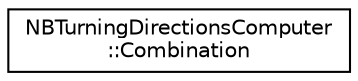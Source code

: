 digraph "Graphical Class Hierarchy"
{
  edge [fontname="Helvetica",fontsize="10",labelfontname="Helvetica",labelfontsize="10"];
  node [fontname="Helvetica",fontsize="10",shape=record];
  rankdir="LR";
  Node0 [label="NBTurningDirectionsComputer\l::Combination",height=0.2,width=0.4,color="black", fillcolor="white", style="filled",URL="$da/d7e/struct_n_b_turning_directions_computer_1_1_combination.html",tooltip="Stores the information about the angle between an incoming (\"from\") and an outgoing (\"to\") edge..."];
}
